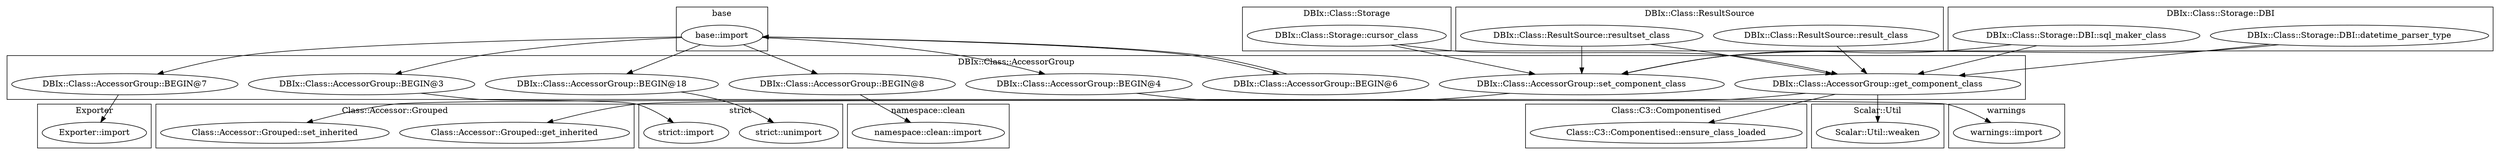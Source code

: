 digraph {
graph [overlap=false]
subgraph cluster_DBIx_Class_AccessorGroup {
	label="DBIx::Class::AccessorGroup";
	"DBIx::Class::AccessorGroup::BEGIN@7";
	"DBIx::Class::AccessorGroup::set_component_class";
	"DBIx::Class::AccessorGroup::BEGIN@18";
	"DBIx::Class::AccessorGroup::BEGIN@8";
	"DBIx::Class::AccessorGroup::BEGIN@6";
	"DBIx::Class::AccessorGroup::BEGIN@3";
	"DBIx::Class::AccessorGroup::get_component_class";
	"DBIx::Class::AccessorGroup::BEGIN@4";
}
subgraph cluster_namespace_clean {
	label="namespace::clean";
	"namespace::clean::import";
}
subgraph cluster_base {
	label="base";
	"base::import";
}
subgraph cluster_DBIx_Class_Storage {
	label="DBIx::Class::Storage";
	"DBIx::Class::Storage::cursor_class";
}
subgraph cluster_Exporter {
	label="Exporter";
	"Exporter::import";
}
subgraph cluster_Class_C3_Componentised {
	label="Class::C3::Componentised";
	"Class::C3::Componentised::ensure_class_loaded";
}
subgraph cluster_DBIx_Class_ResultSource {
	label="DBIx::Class::ResultSource";
	"DBIx::Class::ResultSource::result_class";
	"DBIx::Class::ResultSource::resultset_class";
}
subgraph cluster_warnings {
	label="warnings";
	"warnings::import";
}
subgraph cluster_Scalar_Util {
	label="Scalar::Util";
	"Scalar::Util::weaken";
}
subgraph cluster_strict {
	label="strict";
	"strict::import";
	"strict::unimport";
}
subgraph cluster_Class_Accessor_Grouped {
	label="Class::Accessor::Grouped";
	"Class::Accessor::Grouped::set_inherited";
	"Class::Accessor::Grouped::get_inherited";
}
subgraph cluster_DBIx_Class_Storage_DBI {
	label="DBIx::Class::Storage::DBI";
	"DBIx::Class::Storage::DBI::datetime_parser_type";
	"DBIx::Class::Storage::DBI::sql_maker_class";
}
"DBIx::Class::AccessorGroup::BEGIN@7" -> "Exporter::import";
"DBIx::Class::AccessorGroup::set_component_class" -> "Class::Accessor::Grouped::set_inherited";
"DBIx::Class::AccessorGroup::get_component_class" -> "Class::C3::Componentised::ensure_class_loaded";
"base::import" -> "DBIx::Class::AccessorGroup::BEGIN@4";
"DBIx::Class::AccessorGroup::BEGIN@18" -> "strict::unimport";
"DBIx::Class::AccessorGroup::BEGIN@6" -> "base::import";
"DBIx::Class::AccessorGroup::BEGIN@4" -> "warnings::import";
"base::import" -> "DBIx::Class::AccessorGroup::BEGIN@8";
"base::import" -> "DBIx::Class::AccessorGroup::BEGIN@3";
"base::import" -> "DBIx::Class::AccessorGroup::BEGIN@7";
"base::import" -> "DBIx::Class::AccessorGroup::BEGIN@18";
"DBIx::Class::AccessorGroup::BEGIN@8" -> "namespace::clean::import";
"DBIx::Class::AccessorGroup::BEGIN@3" -> "strict::import";
"DBIx::Class::Storage::cursor_class" -> "DBIx::Class::AccessorGroup::get_component_class";
"DBIx::Class::Storage::DBI::datetime_parser_type" -> "DBIx::Class::AccessorGroup::get_component_class";
"DBIx::Class::ResultSource::resultset_class" -> "DBIx::Class::AccessorGroup::get_component_class";
"DBIx::Class::ResultSource::result_class" -> "DBIx::Class::AccessorGroup::get_component_class";
"DBIx::Class::Storage::DBI::sql_maker_class" -> "DBIx::Class::AccessorGroup::get_component_class";
"DBIx::Class::Storage::cursor_class" -> "DBIx::Class::AccessorGroup::set_component_class";
"DBIx::Class::Storage::DBI::datetime_parser_type" -> "DBIx::Class::AccessorGroup::set_component_class";
"DBIx::Class::ResultSource::resultset_class" -> "DBIx::Class::AccessorGroup::set_component_class";
"DBIx::Class::Storage::DBI::sql_maker_class" -> "DBIx::Class::AccessorGroup::set_component_class";
"DBIx::Class::AccessorGroup::get_component_class" -> "Class::Accessor::Grouped::get_inherited";
"DBIx::Class::AccessorGroup::get_component_class" -> "Scalar::Util::weaken";
"base::import" -> "DBIx::Class::AccessorGroup::BEGIN@6";
}
